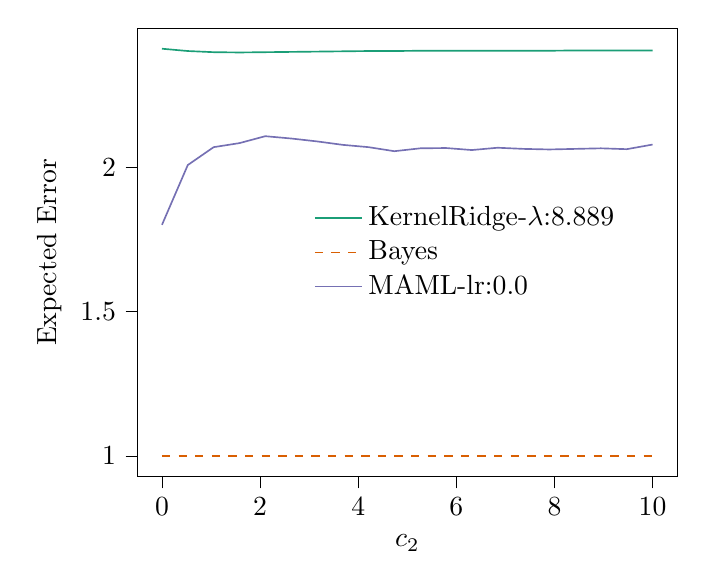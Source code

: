 % This file was created with tikzplotlib v0.10.1.
\begin{tikzpicture}

\definecolor{chocolate217952}{RGB}{217,95,2}
\definecolor{darkcyan27158119}{RGB}{27,158,119}
\definecolor{darkgray176}{RGB}{176,176,176}
\definecolor{deeppink23141138}{RGB}{231,41,138}
\definecolor{lightslategray117112179}{RGB}{117,112,179}

\begin{axis}[
legend cell align={left},
legend style={fill opacity=0.8, draw opacity=1, text opacity=1, at={(0.91,0.5)}, anchor=east, draw=none},
tick align=outside,
tick pos=left,
x grid style={darkgray176},
xlabel={\(\displaystyle c_{2}\)},
xmin=-0.499, xmax=10.5,
xtick style={color=black},
y grid style={darkgray176},
ylabel={Expected Error},
ymin=0.929, ymax=2.482,
ytick style={color=black}
]
\addplot [semithick, darkcyan27158119]
table {%
0.001 2.411
0.527 2.403
1.054 2.399
1.58 2.398
2.106 2.399
2.632 2.4
3.159 2.401
3.685 2.402
4.211 2.403
4.737 2.403
5.264 2.404
5.79 2.404
6.316 2.404
6.842 2.404
7.369 2.404
7.895 2.404
8.421 2.405
8.947 2.405
9.474 2.405
10 2.405
};
\addlegendentry{KernelRidge-$\lambda$:8.889}
\addplot [semithick, chocolate217952, dashed]
table {%
0.001 1.0
0.527 1.0
1.054 1.0
1.58 1.0
2.106 1.0
2.632 1.0
3.159 1.0
3.685 1.0
4.211 1.0
4.737 1.0
5.264 1.0
5.79 1.0
6.316 1.0
6.842 1.0
7.369 1.0
7.895 1.0
8.421 1.0
8.947 1.0
9.474 1.0
10 1.0
};
\addlegendentry{Bayes}
\addplot [semithick, lightslategray117112179]
table {%
0.001 1.801
0.527 2.008
1.054 2.07
1.58 2.084
2.106 2.108
2.632 2.1
3.159 2.09
3.685 2.078
4.211 2.07
4.737 2.056
5.264 2.066
5.79 2.067
6.316 2.06
6.842 2.068
7.369 2.064
7.895 2.062
8.421 2.064
8.947 2.066
9.474 2.063
10 2.079
};
\addlegendentry{MAML-lr:0.0}


\end{axis}

\end{tikzpicture}
